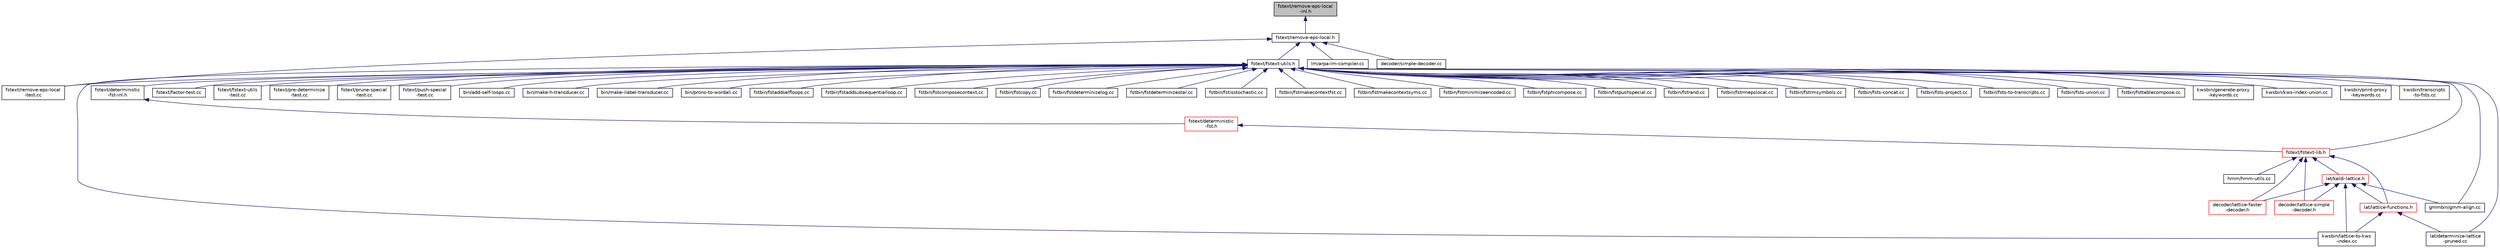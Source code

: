 digraph "fstext/remove-eps-local-inl.h"
{
  edge [fontname="Helvetica",fontsize="10",labelfontname="Helvetica",labelfontsize="10"];
  node [fontname="Helvetica",fontsize="10",shape=record];
  Node1 [label="fstext/remove-eps-local\l-inl.h",height=0.2,width=0.4,color="black", fillcolor="grey75", style="filled", fontcolor="black"];
  Node1 -> Node2 [dir="back",color="midnightblue",fontsize="10",style="solid",fontname="Helvetica"];
  Node2 [label="fstext/remove-eps-local.h",height=0.2,width=0.4,color="black", fillcolor="white", style="filled",URL="$remove-eps-local_8h.html"];
  Node2 -> Node3 [dir="back",color="midnightblue",fontsize="10",style="solid",fontname="Helvetica"];
  Node3 [label="fstext/fstext-utils.h",height=0.2,width=0.4,color="black", fillcolor="white", style="filled",URL="$fstext-utils_8h.html"];
  Node3 -> Node4 [dir="back",color="midnightblue",fontsize="10",style="solid",fontname="Helvetica"];
  Node4 [label="fstext/deterministic\l-fst-inl.h",height=0.2,width=0.4,color="black", fillcolor="white", style="filled",URL="$deterministic-fst-inl_8h.html"];
  Node4 -> Node5 [dir="back",color="midnightblue",fontsize="10",style="solid",fontname="Helvetica"];
  Node5 [label="fstext/deterministic\l-fst.h",height=0.2,width=0.4,color="red", fillcolor="white", style="filled",URL="$deterministic-fst_8h.html"];
  Node5 -> Node9 [dir="back",color="midnightblue",fontsize="10",style="solid",fontname="Helvetica"];
  Node9 [label="fstext/fstext-lib.h",height=0.2,width=0.4,color="red", fillcolor="white", style="filled",URL="$fstext-lib_8h.html"];
  Node9 -> Node10 [dir="back",color="midnightblue",fontsize="10",style="solid",fontname="Helvetica"];
  Node10 [label="lat/kaldi-lattice.h",height=0.2,width=0.4,color="red", fillcolor="white", style="filled",URL="$kaldi-lattice_8h.html"];
  Node10 -> Node67 [dir="back",color="midnightblue",fontsize="10",style="solid",fontname="Helvetica"];
  Node67 [label="decoder/lattice-faster\l-decoder.h",height=0.2,width=0.4,color="red", fillcolor="white", style="filled",URL="$lattice-faster-decoder_8h.html"];
  Node10 -> Node91 [dir="back",color="midnightblue",fontsize="10",style="solid",fontname="Helvetica"];
  Node91 [label="decoder/lattice-simple\l-decoder.h",height=0.2,width=0.4,color="red", fillcolor="white", style="filled",URL="$lattice-simple-decoder_8h.html"];
  Node10 -> Node100 [dir="back",color="midnightblue",fontsize="10",style="solid",fontname="Helvetica"];
  Node100 [label="lat/lattice-functions.h",height=0.2,width=0.4,color="red", fillcolor="white", style="filled",URL="$lattice-functions_8h.html"];
  Node100 -> Node95 [dir="back",color="midnightblue",fontsize="10",style="solid",fontname="Helvetica"];
  Node95 [label="lat/determinize-lattice\l-pruned.cc",height=0.2,width=0.4,color="black", fillcolor="white", style="filled",URL="$determinize-lattice-pruned_8cc.html"];
  Node100 -> Node150 [dir="back",color="midnightblue",fontsize="10",style="solid",fontname="Helvetica"];
  Node150 [label="kwsbin/lattice-to-kws\l-index.cc",height=0.2,width=0.4,color="black", fillcolor="white", style="filled",URL="$lattice-to-kws-index_8cc.html"];
  Node10 -> Node72 [dir="back",color="midnightblue",fontsize="10",style="solid",fontname="Helvetica"];
  Node72 [label="gmmbin/gmm-align.cc",height=0.2,width=0.4,color="black", fillcolor="white", style="filled",URL="$gmm-align_8cc.html"];
  Node10 -> Node150 [dir="back",color="midnightblue",fontsize="10",style="solid",fontname="Helvetica"];
  Node9 -> Node20 [dir="back",color="midnightblue",fontsize="10",style="solid",fontname="Helvetica"];
  Node20 [label="hmm/hmm-utils.cc",height=0.2,width=0.4,color="black", fillcolor="white", style="filled",URL="$hmm-utils_8cc.html"];
  Node9 -> Node67 [dir="back",color="midnightblue",fontsize="10",style="solid",fontname="Helvetica"];
  Node9 -> Node91 [dir="back",color="midnightblue",fontsize="10",style="solid",fontname="Helvetica"];
  Node9 -> Node100 [dir="back",color="midnightblue",fontsize="10",style="solid",fontname="Helvetica"];
  Node3 -> Node277 [dir="back",color="midnightblue",fontsize="10",style="solid",fontname="Helvetica"];
  Node277 [label="fstext/factor-test.cc",height=0.2,width=0.4,color="black", fillcolor="white", style="filled",URL="$factor-test_8cc.html"];
  Node3 -> Node9 [dir="back",color="midnightblue",fontsize="10",style="solid",fontname="Helvetica"];
  Node3 -> Node278 [dir="back",color="midnightblue",fontsize="10",style="solid",fontname="Helvetica"];
  Node278 [label="fstext/fstext-utils\l-test.cc",height=0.2,width=0.4,color="black", fillcolor="white", style="filled",URL="$fstext-utils-test_8cc.html"];
  Node3 -> Node279 [dir="back",color="midnightblue",fontsize="10",style="solid",fontname="Helvetica"];
  Node279 [label="fstext/pre-determinize\l-test.cc",height=0.2,width=0.4,color="black", fillcolor="white", style="filled",URL="$pre-determinize-test_8cc.html"];
  Node3 -> Node280 [dir="back",color="midnightblue",fontsize="10",style="solid",fontname="Helvetica"];
  Node280 [label="fstext/prune-special\l-test.cc",height=0.2,width=0.4,color="black", fillcolor="white", style="filled",URL="$prune-special-test_8cc.html"];
  Node3 -> Node281 [dir="back",color="midnightblue",fontsize="10",style="solid",fontname="Helvetica"];
  Node281 [label="fstext/push-special\l-test.cc",height=0.2,width=0.4,color="black", fillcolor="white", style="filled",URL="$push-special-test_8cc.html"];
  Node3 -> Node282 [dir="back",color="midnightblue",fontsize="10",style="solid",fontname="Helvetica"];
  Node282 [label="fstext/remove-eps-local\l-test.cc",height=0.2,width=0.4,color="black", fillcolor="white", style="filled",URL="$remove-eps-local-test_8cc.html"];
  Node3 -> Node95 [dir="back",color="midnightblue",fontsize="10",style="solid",fontname="Helvetica"];
  Node3 -> Node25 [dir="back",color="midnightblue",fontsize="10",style="solid",fontname="Helvetica"];
  Node25 [label="bin/add-self-loops.cc",height=0.2,width=0.4,color="black", fillcolor="white", style="filled",URL="$add-self-loops_8cc.html"];
  Node3 -> Node35 [dir="back",color="midnightblue",fontsize="10",style="solid",fontname="Helvetica"];
  Node35 [label="bin/make-h-transducer.cc",height=0.2,width=0.4,color="black", fillcolor="white", style="filled",URL="$make-h-transducer_8cc.html"];
  Node3 -> Node36 [dir="back",color="midnightblue",fontsize="10",style="solid",fontname="Helvetica"];
  Node36 [label="bin/make-ilabel-transducer.cc",height=0.2,width=0.4,color="black", fillcolor="white", style="filled",URL="$make-ilabel-transducer_8cc.html"];
  Node3 -> Node41 [dir="back",color="midnightblue",fontsize="10",style="solid",fontname="Helvetica"];
  Node41 [label="bin/prons-to-wordali.cc",height=0.2,width=0.4,color="black", fillcolor="white", style="filled",URL="$prons-to-wordali_8cc.html"];
  Node3 -> Node283 [dir="back",color="midnightblue",fontsize="10",style="solid",fontname="Helvetica"];
  Node283 [label="fstbin/fstaddselfloops.cc",height=0.2,width=0.4,color="black", fillcolor="white", style="filled",URL="$fstaddselfloops_8cc.html"];
  Node3 -> Node269 [dir="back",color="midnightblue",fontsize="10",style="solid",fontname="Helvetica"];
  Node269 [label="fstbin/fstaddsubsequentialloop.cc",height=0.2,width=0.4,color="black", fillcolor="white", style="filled",URL="$fstaddsubsequentialloop_8cc.html"];
  Node3 -> Node268 [dir="back",color="midnightblue",fontsize="10",style="solid",fontname="Helvetica"];
  Node268 [label="fstbin/fstcomposecontext.cc",height=0.2,width=0.4,color="black", fillcolor="white", style="filled",URL="$fstcomposecontext_8cc.html"];
  Node3 -> Node284 [dir="back",color="midnightblue",fontsize="10",style="solid",fontname="Helvetica"];
  Node284 [label="fstbin/fstcopy.cc",height=0.2,width=0.4,color="black", fillcolor="white", style="filled",URL="$fstcopy_8cc.html"];
  Node3 -> Node285 [dir="back",color="midnightblue",fontsize="10",style="solid",fontname="Helvetica"];
  Node285 [label="fstbin/fstdeterminizelog.cc",height=0.2,width=0.4,color="black", fillcolor="white", style="filled",URL="$fstdeterminizelog_8cc.html"];
  Node3 -> Node286 [dir="back",color="midnightblue",fontsize="10",style="solid",fontname="Helvetica"];
  Node286 [label="fstbin/fstdeterminizestar.cc",height=0.2,width=0.4,color="black", fillcolor="white", style="filled",URL="$fstdeterminizestar_8cc.html"];
  Node3 -> Node287 [dir="back",color="midnightblue",fontsize="10",style="solid",fontname="Helvetica"];
  Node287 [label="fstbin/fstisstochastic.cc",height=0.2,width=0.4,color="black", fillcolor="white", style="filled",URL="$fstisstochastic_8cc.html"];
  Node3 -> Node270 [dir="back",color="midnightblue",fontsize="10",style="solid",fontname="Helvetica"];
  Node270 [label="fstbin/fstmakecontextfst.cc",height=0.2,width=0.4,color="black", fillcolor="white", style="filled",URL="$fstmakecontextfst_8cc.html"];
  Node3 -> Node271 [dir="back",color="midnightblue",fontsize="10",style="solid",fontname="Helvetica"];
  Node271 [label="fstbin/fstmakecontextsyms.cc",height=0.2,width=0.4,color="black", fillcolor="white", style="filled",URL="$fstmakecontextsyms_8cc.html"];
  Node3 -> Node288 [dir="back",color="midnightblue",fontsize="10",style="solid",fontname="Helvetica"];
  Node288 [label="fstbin/fstminimizeencoded.cc",height=0.2,width=0.4,color="black", fillcolor="white", style="filled",URL="$fstminimizeencoded_8cc.html"];
  Node3 -> Node289 [dir="back",color="midnightblue",fontsize="10",style="solid",fontname="Helvetica"];
  Node289 [label="fstbin/fstphicompose.cc",height=0.2,width=0.4,color="black", fillcolor="white", style="filled",URL="$fstphicompose_8cc.html"];
  Node3 -> Node290 [dir="back",color="midnightblue",fontsize="10",style="solid",fontname="Helvetica"];
  Node290 [label="fstbin/fstpushspecial.cc",height=0.2,width=0.4,color="black", fillcolor="white", style="filled",URL="$fstpushspecial_8cc.html"];
  Node3 -> Node291 [dir="back",color="midnightblue",fontsize="10",style="solid",fontname="Helvetica"];
  Node291 [label="fstbin/fstrand.cc",height=0.2,width=0.4,color="black", fillcolor="white", style="filled",URL="$fstrand_8cc.html"];
  Node3 -> Node292 [dir="back",color="midnightblue",fontsize="10",style="solid",fontname="Helvetica"];
  Node292 [label="fstbin/fstrmepslocal.cc",height=0.2,width=0.4,color="black", fillcolor="white", style="filled",URL="$fstrmepslocal_8cc.html"];
  Node3 -> Node293 [dir="back",color="midnightblue",fontsize="10",style="solid",fontname="Helvetica"];
  Node293 [label="fstbin/fstrmsymbols.cc",height=0.2,width=0.4,color="black", fillcolor="white", style="filled",URL="$fstrmsymbols_8cc.html"];
  Node3 -> Node294 [dir="back",color="midnightblue",fontsize="10",style="solid",fontname="Helvetica"];
  Node294 [label="fstbin/fsts-concat.cc",height=0.2,width=0.4,color="black", fillcolor="white", style="filled",URL="$fsts-concat_8cc.html"];
  Node3 -> Node295 [dir="back",color="midnightblue",fontsize="10",style="solid",fontname="Helvetica"];
  Node295 [label="fstbin/fsts-project.cc",height=0.2,width=0.4,color="black", fillcolor="white", style="filled",URL="$fsts-project_8cc.html"];
  Node3 -> Node296 [dir="back",color="midnightblue",fontsize="10",style="solid",fontname="Helvetica"];
  Node296 [label="fstbin/fsts-to-transcripts.cc",height=0.2,width=0.4,color="black", fillcolor="white", style="filled",URL="$fsts-to-transcripts_8cc.html"];
  Node3 -> Node297 [dir="back",color="midnightblue",fontsize="10",style="solid",fontname="Helvetica"];
  Node297 [label="fstbin/fsts-union.cc",height=0.2,width=0.4,color="black", fillcolor="white", style="filled",URL="$fsts-union_8cc.html"];
  Node3 -> Node298 [dir="back",color="midnightblue",fontsize="10",style="solid",fontname="Helvetica"];
  Node298 [label="fstbin/fsttablecompose.cc",height=0.2,width=0.4,color="black", fillcolor="white", style="filled",URL="$fsttablecompose_8cc.html"];
  Node3 -> Node72 [dir="back",color="midnightblue",fontsize="10",style="solid",fontname="Helvetica"];
  Node3 -> Node299 [dir="back",color="midnightblue",fontsize="10",style="solid",fontname="Helvetica"];
  Node299 [label="kwsbin/generate-proxy\l-keywords.cc",height=0.2,width=0.4,color="black", fillcolor="white", style="filled",URL="$generate-proxy-keywords_8cc.html"];
  Node3 -> Node300 [dir="back",color="midnightblue",fontsize="10",style="solid",fontname="Helvetica"];
  Node300 [label="kwsbin/kws-index-union.cc",height=0.2,width=0.4,color="black", fillcolor="white", style="filled",URL="$kws-index-union_8cc.html"];
  Node3 -> Node150 [dir="back",color="midnightblue",fontsize="10",style="solid",fontname="Helvetica"];
  Node3 -> Node301 [dir="back",color="midnightblue",fontsize="10",style="solid",fontname="Helvetica"];
  Node301 [label="kwsbin/print-proxy\l-keywords.cc",height=0.2,width=0.4,color="black", fillcolor="white", style="filled",URL="$print-proxy-keywords_8cc.html"];
  Node3 -> Node302 [dir="back",color="midnightblue",fontsize="10",style="solid",fontname="Helvetica"];
  Node302 [label="kwsbin/transcripts\l-to-fsts.cc",height=0.2,width=0.4,color="black", fillcolor="white", style="filled",URL="$transcripts-to-fsts_8cc.html"];
  Node2 -> Node282 [dir="back",color="midnightblue",fontsize="10",style="solid",fontname="Helvetica"];
  Node2 -> Node303 [dir="back",color="midnightblue",fontsize="10",style="solid",fontname="Helvetica"];
  Node303 [label="lm/arpa-lm-compiler.cc",height=0.2,width=0.4,color="black", fillcolor="white", style="filled",URL="$arpa-lm-compiler_8cc.html"];
  Node2 -> Node152 [dir="back",color="midnightblue",fontsize="10",style="solid",fontname="Helvetica"];
  Node152 [label="decoder/simple-decoder.cc",height=0.2,width=0.4,color="black", fillcolor="white", style="filled",URL="$simple-decoder_8cc.html"];
}
